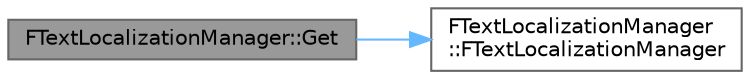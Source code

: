 digraph "FTextLocalizationManager::Get"
{
 // INTERACTIVE_SVG=YES
 // LATEX_PDF_SIZE
  bgcolor="transparent";
  edge [fontname=Helvetica,fontsize=10,labelfontname=Helvetica,labelfontsize=10];
  node [fontname=Helvetica,fontsize=10,shape=box,height=0.2,width=0.4];
  rankdir="LR";
  Node1 [id="Node000001",label="FTextLocalizationManager::Get",height=0.2,width=0.4,color="gray40", fillcolor="grey60", style="filled", fontcolor="black",tooltip="Singleton accessor."];
  Node1 -> Node2 [id="edge1_Node000001_Node000002",color="steelblue1",style="solid",tooltip=" "];
  Node2 [id="Node000002",label="FTextLocalizationManager\l::FTextLocalizationManager",height=0.2,width=0.4,color="grey40", fillcolor="white", style="filled",URL="$d5/d6d/classFTextLocalizationManager.html#aea4239f9c4c6de9e517c12cba8b3c697",tooltip=" "];
}
